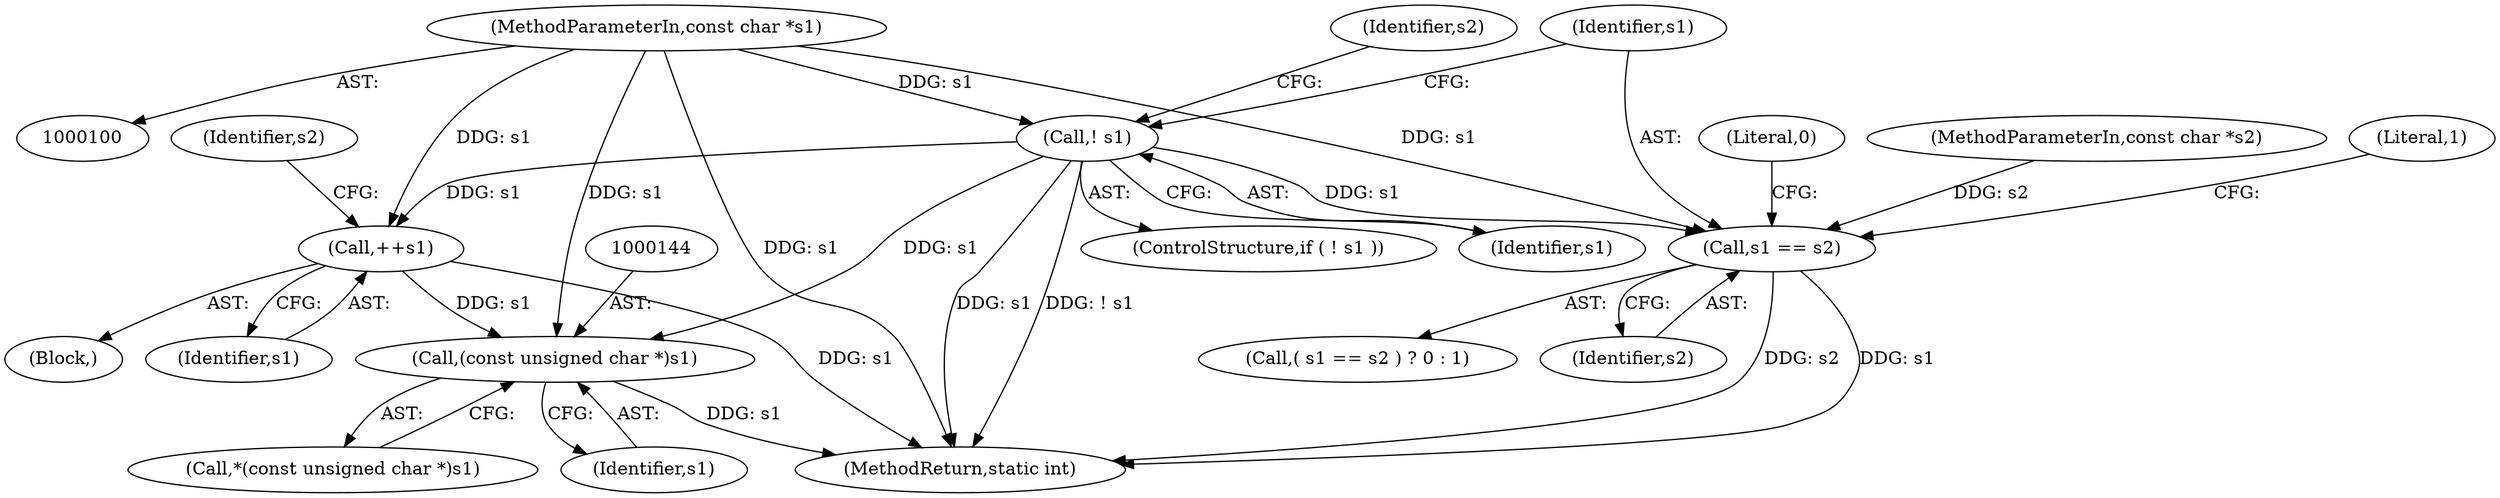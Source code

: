 digraph "1_iperf_91f2fa59e8ed80dfbf400add0164ee0e508e412a_31@pointer" {
"1000105" [label="(Call,! s1)"];
"1000101" [label="(MethodParameterIn,const char *s1)"];
"1000109" [label="(Call,s1 == s2)"];
"1000128" [label="(Call,++s1)"];
"1000143" [label="(Call,(const unsigned char *)s1)"];
"1000112" [label="(Literal,0)"];
"1000127" [label="(Block,)"];
"1000116" [label="(Identifier,s2)"];
"1000151" [label="(MethodReturn,static int)"];
"1000129" [label="(Identifier,s1)"];
"1000101" [label="(MethodParameterIn,const char *s1)"];
"1000109" [label="(Call,s1 == s2)"];
"1000142" [label="(Call,*(const unsigned char *)s1)"];
"1000105" [label="(Call,! s1)"];
"1000113" [label="(Literal,1)"];
"1000110" [label="(Identifier,s1)"];
"1000102" [label="(MethodParameterIn,const char *s2)"];
"1000128" [label="(Call,++s1)"];
"1000111" [label="(Identifier,s2)"];
"1000108" [label="(Call,( s1 == s2 ) ? 0 : 1)"];
"1000104" [label="(ControlStructure,if ( ! s1 ))"];
"1000143" [label="(Call,(const unsigned char *)s1)"];
"1000106" [label="(Identifier,s1)"];
"1000145" [label="(Identifier,s1)"];
"1000131" [label="(Identifier,s2)"];
"1000105" -> "1000104"  [label="AST: "];
"1000105" -> "1000106"  [label="CFG: "];
"1000106" -> "1000105"  [label="AST: "];
"1000110" -> "1000105"  [label="CFG: "];
"1000116" -> "1000105"  [label="CFG: "];
"1000105" -> "1000151"  [label="DDG: ! s1"];
"1000105" -> "1000151"  [label="DDG: s1"];
"1000101" -> "1000105"  [label="DDG: s1"];
"1000105" -> "1000109"  [label="DDG: s1"];
"1000105" -> "1000128"  [label="DDG: s1"];
"1000105" -> "1000143"  [label="DDG: s1"];
"1000101" -> "1000100"  [label="AST: "];
"1000101" -> "1000151"  [label="DDG: s1"];
"1000101" -> "1000109"  [label="DDG: s1"];
"1000101" -> "1000128"  [label="DDG: s1"];
"1000101" -> "1000143"  [label="DDG: s1"];
"1000109" -> "1000108"  [label="AST: "];
"1000109" -> "1000111"  [label="CFG: "];
"1000110" -> "1000109"  [label="AST: "];
"1000111" -> "1000109"  [label="AST: "];
"1000112" -> "1000109"  [label="CFG: "];
"1000113" -> "1000109"  [label="CFG: "];
"1000109" -> "1000151"  [label="DDG: s1"];
"1000109" -> "1000151"  [label="DDG: s2"];
"1000102" -> "1000109"  [label="DDG: s2"];
"1000128" -> "1000127"  [label="AST: "];
"1000128" -> "1000129"  [label="CFG: "];
"1000129" -> "1000128"  [label="AST: "];
"1000131" -> "1000128"  [label="CFG: "];
"1000128" -> "1000151"  [label="DDG: s1"];
"1000128" -> "1000143"  [label="DDG: s1"];
"1000143" -> "1000142"  [label="AST: "];
"1000143" -> "1000145"  [label="CFG: "];
"1000144" -> "1000143"  [label="AST: "];
"1000145" -> "1000143"  [label="AST: "];
"1000142" -> "1000143"  [label="CFG: "];
"1000143" -> "1000151"  [label="DDG: s1"];
}
